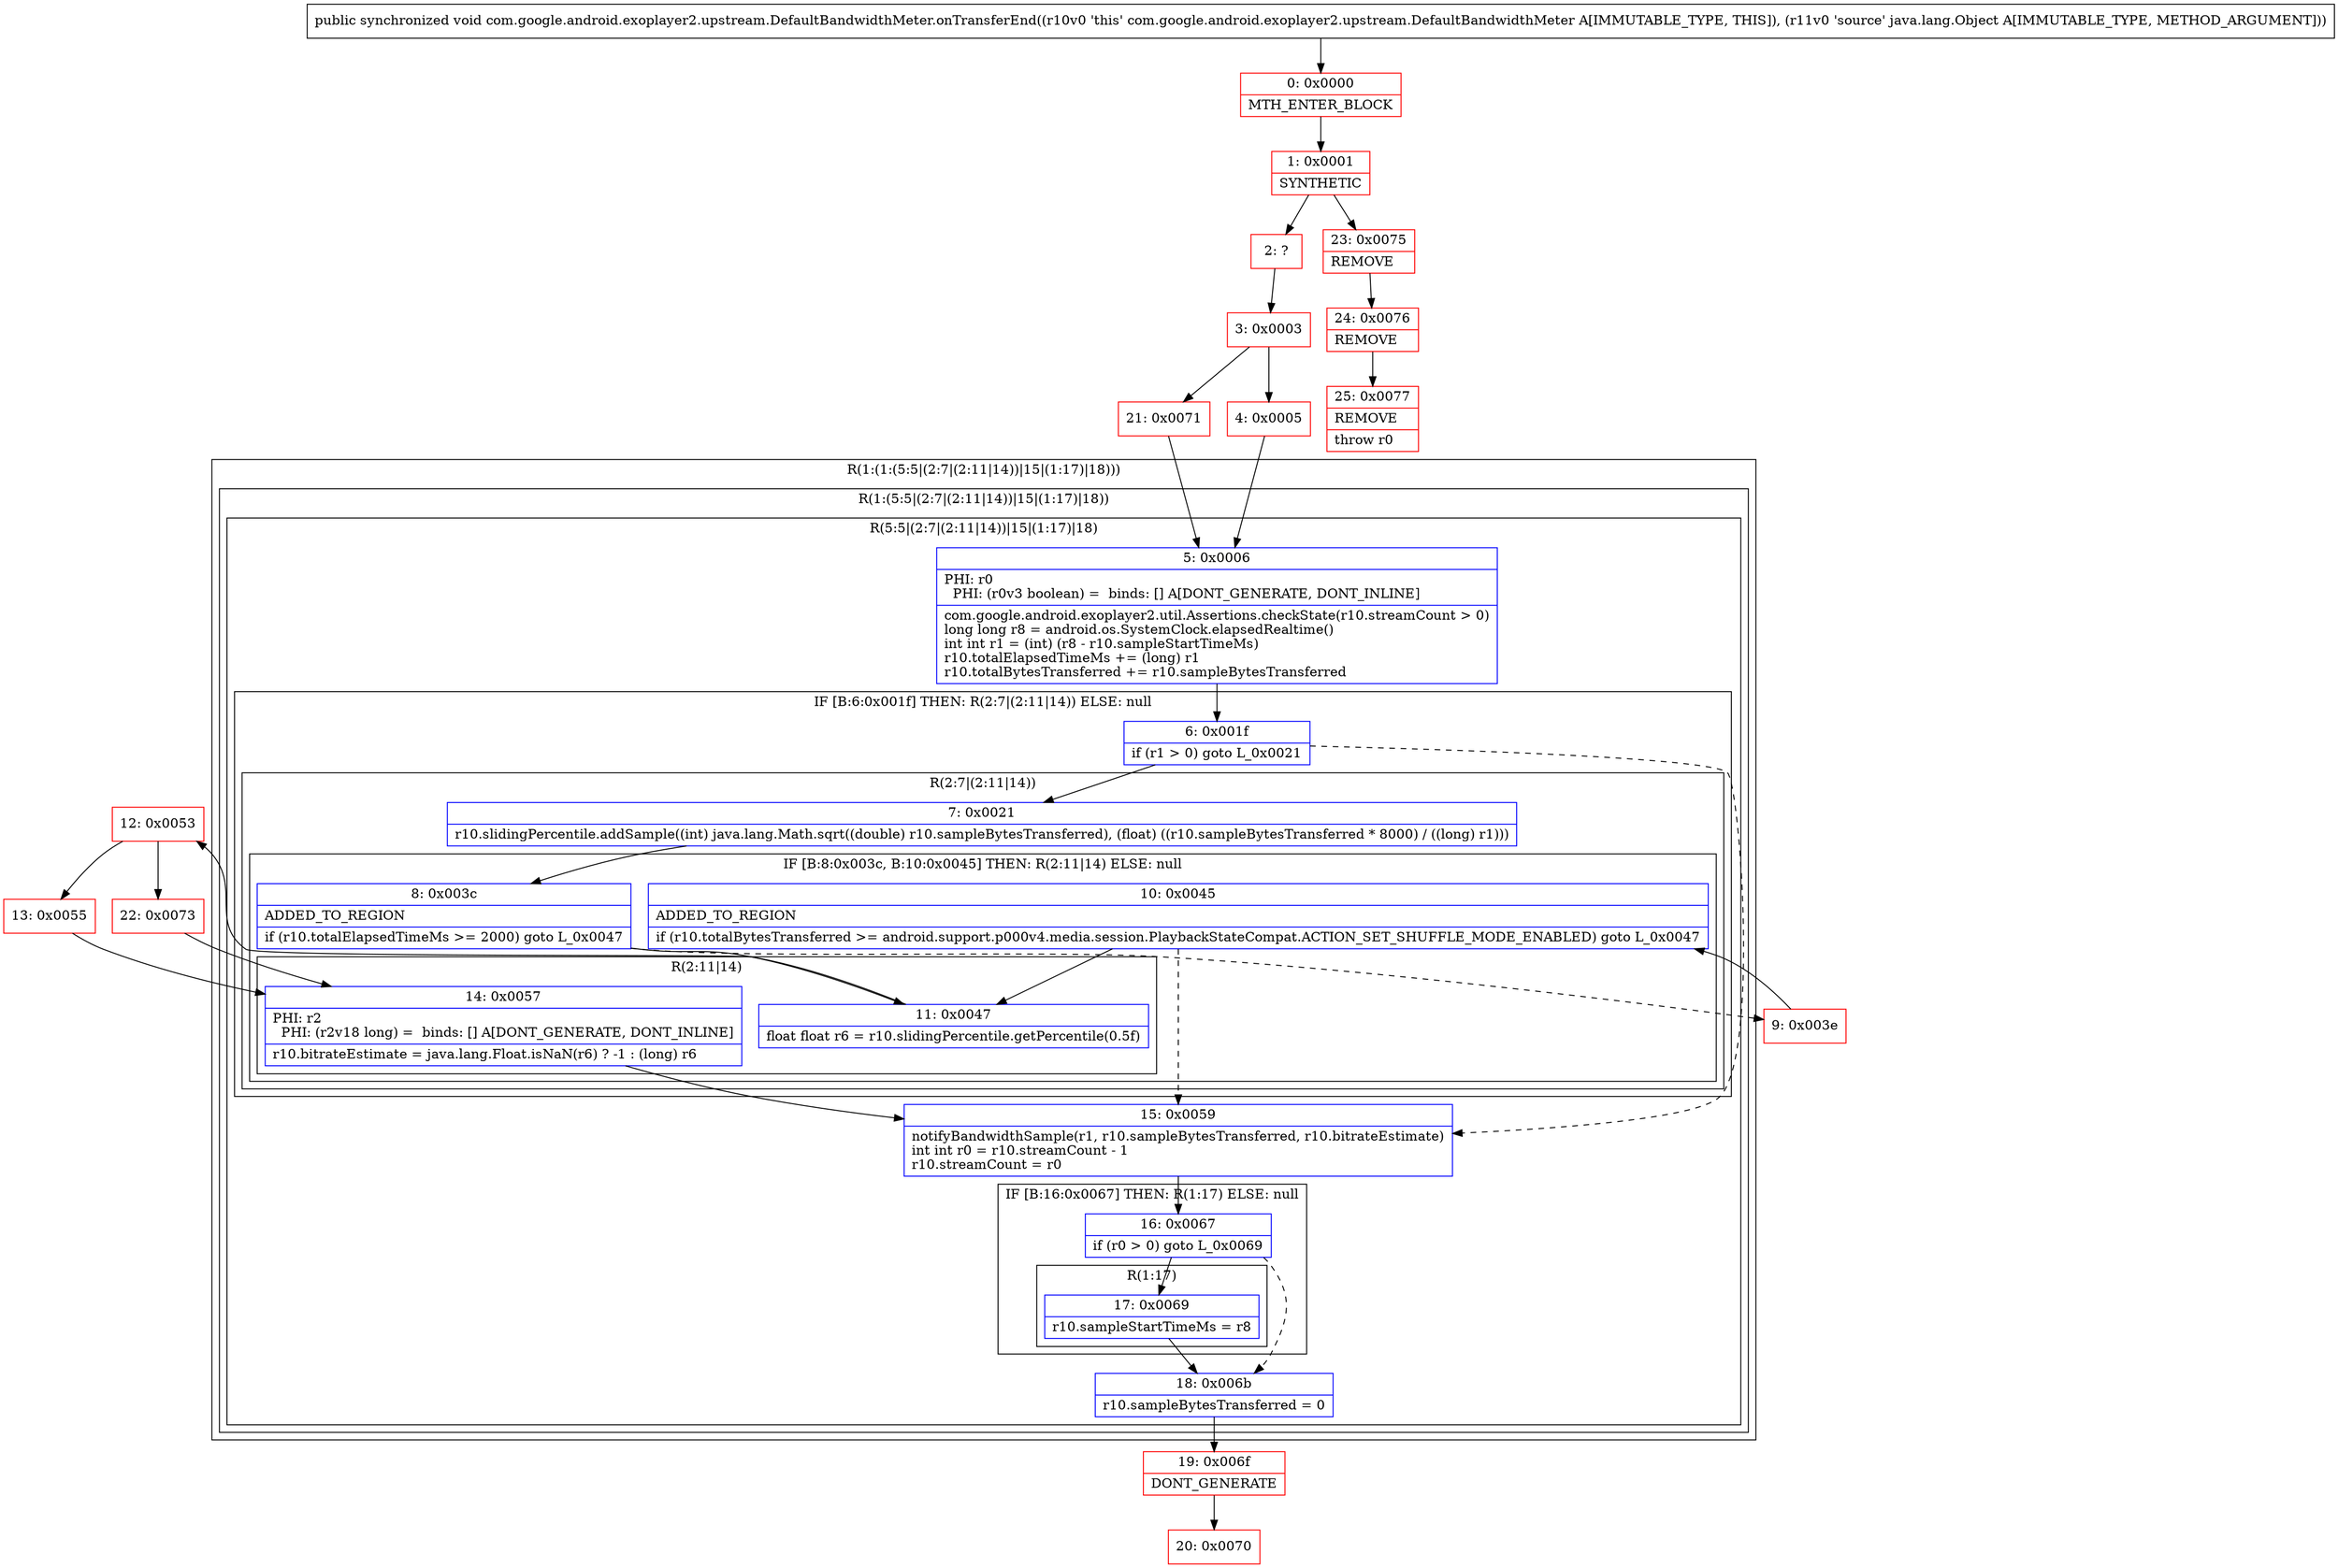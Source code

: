 digraph "CFG forcom.google.android.exoplayer2.upstream.DefaultBandwidthMeter.onTransferEnd(Ljava\/lang\/Object;)V" {
subgraph cluster_Region_315792979 {
label = "R(1:(1:(5:5|(2:7|(2:11|14))|15|(1:17)|18)))";
node [shape=record,color=blue];
subgraph cluster_Region_2044464003 {
label = "R(1:(5:5|(2:7|(2:11|14))|15|(1:17)|18))";
node [shape=record,color=blue];
subgraph cluster_Region_1779830585 {
label = "R(5:5|(2:7|(2:11|14))|15|(1:17)|18)";
node [shape=record,color=blue];
Node_5 [shape=record,label="{5\:\ 0x0006|PHI: r0 \l  PHI: (r0v3 boolean) =  binds: [] A[DONT_GENERATE, DONT_INLINE]\l|com.google.android.exoplayer2.util.Assertions.checkState(r10.streamCount \> 0)\llong long r8 = android.os.SystemClock.elapsedRealtime()\lint int r1 = (int) (r8 \- r10.sampleStartTimeMs)\lr10.totalElapsedTimeMs += (long) r1\lr10.totalBytesTransferred += r10.sampleBytesTransferred\l}"];
subgraph cluster_IfRegion_1537221574 {
label = "IF [B:6:0x001f] THEN: R(2:7|(2:11|14)) ELSE: null";
node [shape=record,color=blue];
Node_6 [shape=record,label="{6\:\ 0x001f|if (r1 \> 0) goto L_0x0021\l}"];
subgraph cluster_Region_1511015907 {
label = "R(2:7|(2:11|14))";
node [shape=record,color=blue];
Node_7 [shape=record,label="{7\:\ 0x0021|r10.slidingPercentile.addSample((int) java.lang.Math.sqrt((double) r10.sampleBytesTransferred), (float) ((r10.sampleBytesTransferred * 8000) \/ ((long) r1)))\l}"];
subgraph cluster_IfRegion_1732015617 {
label = "IF [B:8:0x003c, B:10:0x0045] THEN: R(2:11|14) ELSE: null";
node [shape=record,color=blue];
Node_8 [shape=record,label="{8\:\ 0x003c|ADDED_TO_REGION\l|if (r10.totalElapsedTimeMs \>= 2000) goto L_0x0047\l}"];
Node_10 [shape=record,label="{10\:\ 0x0045|ADDED_TO_REGION\l|if (r10.totalBytesTransferred \>= android.support.p000v4.media.session.PlaybackStateCompat.ACTION_SET_SHUFFLE_MODE_ENABLED) goto L_0x0047\l}"];
subgraph cluster_Region_1299500129 {
label = "R(2:11|14)";
node [shape=record,color=blue];
Node_11 [shape=record,label="{11\:\ 0x0047|float float r6 = r10.slidingPercentile.getPercentile(0.5f)\l}"];
Node_14 [shape=record,label="{14\:\ 0x0057|PHI: r2 \l  PHI: (r2v18 long) =  binds: [] A[DONT_GENERATE, DONT_INLINE]\l|r10.bitrateEstimate = java.lang.Float.isNaN(r6) ? \-1 : (long) r6\l}"];
}
}
}
}
Node_15 [shape=record,label="{15\:\ 0x0059|notifyBandwidthSample(r1, r10.sampleBytesTransferred, r10.bitrateEstimate)\lint int r0 = r10.streamCount \- 1\lr10.streamCount = r0\l}"];
subgraph cluster_IfRegion_10876511 {
label = "IF [B:16:0x0067] THEN: R(1:17) ELSE: null";
node [shape=record,color=blue];
Node_16 [shape=record,label="{16\:\ 0x0067|if (r0 \> 0) goto L_0x0069\l}"];
subgraph cluster_Region_791430668 {
label = "R(1:17)";
node [shape=record,color=blue];
Node_17 [shape=record,label="{17\:\ 0x0069|r10.sampleStartTimeMs = r8\l}"];
}
}
Node_18 [shape=record,label="{18\:\ 0x006b|r10.sampleBytesTransferred = 0\l}"];
}
}
}
Node_0 [shape=record,color=red,label="{0\:\ 0x0000|MTH_ENTER_BLOCK\l}"];
Node_1 [shape=record,color=red,label="{1\:\ 0x0001|SYNTHETIC\l}"];
Node_2 [shape=record,color=red,label="{2\:\ ?}"];
Node_3 [shape=record,color=red,label="{3\:\ 0x0003}"];
Node_4 [shape=record,color=red,label="{4\:\ 0x0005}"];
Node_9 [shape=record,color=red,label="{9\:\ 0x003e}"];
Node_12 [shape=record,color=red,label="{12\:\ 0x0053}"];
Node_13 [shape=record,color=red,label="{13\:\ 0x0055}"];
Node_19 [shape=record,color=red,label="{19\:\ 0x006f|DONT_GENERATE\l}"];
Node_20 [shape=record,color=red,label="{20\:\ 0x0070}"];
Node_21 [shape=record,color=red,label="{21\:\ 0x0071}"];
Node_22 [shape=record,color=red,label="{22\:\ 0x0073}"];
Node_23 [shape=record,color=red,label="{23\:\ 0x0075|REMOVE\l}"];
Node_24 [shape=record,color=red,label="{24\:\ 0x0076|REMOVE\l}"];
Node_25 [shape=record,color=red,label="{25\:\ 0x0077|REMOVE\l|throw r0\l}"];
MethodNode[shape=record,label="{public synchronized void com.google.android.exoplayer2.upstream.DefaultBandwidthMeter.onTransferEnd((r10v0 'this' com.google.android.exoplayer2.upstream.DefaultBandwidthMeter A[IMMUTABLE_TYPE, THIS]), (r11v0 'source' java.lang.Object A[IMMUTABLE_TYPE, METHOD_ARGUMENT])) }"];
MethodNode -> Node_0;
Node_5 -> Node_6;
Node_6 -> Node_7;
Node_6 -> Node_15[style=dashed];
Node_7 -> Node_8;
Node_8 -> Node_9[style=dashed];
Node_8 -> Node_11;
Node_10 -> Node_11;
Node_10 -> Node_15[style=dashed];
Node_11 -> Node_12;
Node_14 -> Node_15;
Node_15 -> Node_16;
Node_16 -> Node_17;
Node_16 -> Node_18[style=dashed];
Node_17 -> Node_18;
Node_18 -> Node_19;
Node_0 -> Node_1;
Node_1 -> Node_2;
Node_1 -> Node_23;
Node_2 -> Node_3;
Node_3 -> Node_4;
Node_3 -> Node_21;
Node_4 -> Node_5;
Node_9 -> Node_10;
Node_12 -> Node_13;
Node_12 -> Node_22;
Node_13 -> Node_14;
Node_19 -> Node_20;
Node_21 -> Node_5;
Node_22 -> Node_14;
Node_23 -> Node_24;
Node_24 -> Node_25;
}

